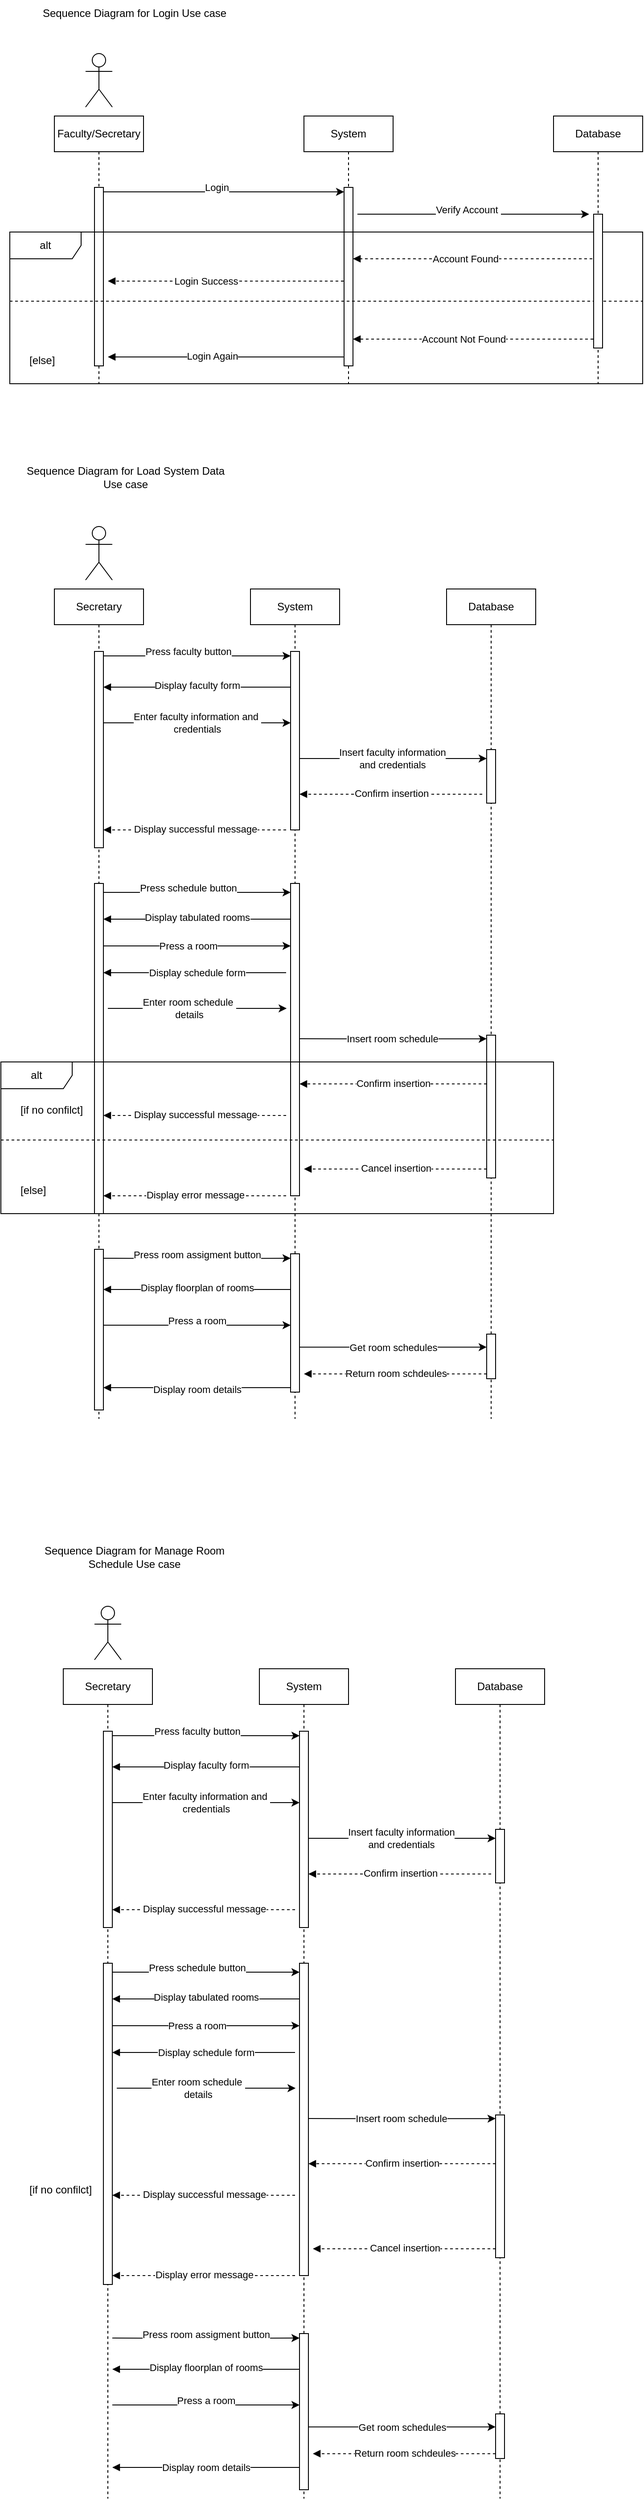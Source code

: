 <mxfile version="22.1.7" type="github">
  <diagram name="Page-1" id="13e1069c-82ec-6db2-03f1-153e76fe0fe0">
    <mxGraphModel dx="1222" dy="652" grid="1" gridSize="10" guides="1" tooltips="1" connect="1" arrows="1" fold="1" page="1" pageScale="1" pageWidth="1100" pageHeight="850" background="none" math="0" shadow="0">
      <root>
        <mxCell id="0" />
        <mxCell id="1" parent="0" />
        <mxCell id="5peGIHOA3GwTtaJnXcMC-197" value="" style="html=1;verticalAlign=bottom;labelBackgroundColor=none;endArrow=block;endFill=1;rounded=0;" edge="1" parent="1" target="5peGIHOA3GwTtaJnXcMC-196">
          <mxGeometry width="160" relative="1" as="geometry">
            <mxPoint x="325" y="1665" as="sourcePoint" />
            <mxPoint x="115" y="1665" as="targetPoint" />
          </mxGeometry>
        </mxCell>
        <mxCell id="ZOhaSuwWIl92PCHRy_8t-1" value="" style="shape=umlActor;verticalLabelPosition=bottom;verticalAlign=top;html=1;outlineConnect=0;" parent="1" vertex="1">
          <mxGeometry x="95" y="170" width="30" height="60" as="geometry" />
        </mxCell>
        <mxCell id="ZOhaSuwWIl92PCHRy_8t-4" value="Faculty/Secretary" style="shape=umlLifeline;perimeter=lifelinePerimeter;whiteSpace=wrap;html=1;container=1;dropTarget=0;collapsible=0;recursiveResize=0;outlineConnect=0;portConstraint=eastwest;newEdgeStyle={&quot;edgeStyle&quot;:&quot;elbowEdgeStyle&quot;,&quot;elbow&quot;:&quot;vertical&quot;,&quot;curved&quot;:0,&quot;rounded&quot;:0};" parent="1" vertex="1">
          <mxGeometry x="60" y="240" width="100" height="300" as="geometry" />
        </mxCell>
        <mxCell id="ZOhaSuwWIl92PCHRy_8t-5" value="" style="html=1;points=[[0,0,0,0,5],[0,1,0,0,-5],[1,0,0,0,5],[1,1,0,0,-5]];perimeter=orthogonalPerimeter;outlineConnect=0;targetShapes=umlLifeline;portConstraint=eastwest;newEdgeStyle={&quot;curved&quot;:0,&quot;rounded&quot;:0};" parent="ZOhaSuwWIl92PCHRy_8t-4" vertex="1">
          <mxGeometry x="45" y="80" width="10" height="200" as="geometry" />
        </mxCell>
        <mxCell id="ZOhaSuwWIl92PCHRy_8t-22" value="System" style="shape=umlLifeline;perimeter=lifelinePerimeter;whiteSpace=wrap;html=1;container=1;dropTarget=0;collapsible=0;recursiveResize=0;outlineConnect=0;portConstraint=eastwest;newEdgeStyle={&quot;edgeStyle&quot;:&quot;elbowEdgeStyle&quot;,&quot;elbow&quot;:&quot;vertical&quot;,&quot;curved&quot;:0,&quot;rounded&quot;:0};" parent="1" vertex="1">
          <mxGeometry x="340" y="240" width="100" height="300" as="geometry" />
        </mxCell>
        <mxCell id="ZOhaSuwWIl92PCHRy_8t-23" value="" style="html=1;points=[[0,0,0,0,5],[0,1,0,0,-5],[1,0,0,0,5],[1,1,0,0,-5]];perimeter=orthogonalPerimeter;outlineConnect=0;targetShapes=umlLifeline;portConstraint=eastwest;newEdgeStyle={&quot;curved&quot;:0,&quot;rounded&quot;:0};" parent="ZOhaSuwWIl92PCHRy_8t-22" vertex="1">
          <mxGeometry x="45" y="80" width="10" height="200" as="geometry" />
        </mxCell>
        <mxCell id="ZOhaSuwWIl92PCHRy_8t-27" style="edgeStyle=orthogonalEdgeStyle;rounded=0;orthogonalLoop=1;jettySize=auto;html=1;curved=0;exitX=1;exitY=0;exitDx=0;exitDy=5;exitPerimeter=0;entryX=0;entryY=0;entryDx=0;entryDy=5;entryPerimeter=0;" parent="1" source="ZOhaSuwWIl92PCHRy_8t-5" target="ZOhaSuwWIl92PCHRy_8t-23" edge="1">
          <mxGeometry relative="1" as="geometry" />
        </mxCell>
        <mxCell id="ZOhaSuwWIl92PCHRy_8t-28" value="Login" style="edgeLabel;html=1;align=center;verticalAlign=middle;resizable=0;points=[];" parent="ZOhaSuwWIl92PCHRy_8t-27" vertex="1" connectable="0">
          <mxGeometry x="-0.251" relative="1" as="geometry">
            <mxPoint x="26" y="-5" as="offset" />
          </mxGeometry>
        </mxCell>
        <mxCell id="ZOhaSuwWIl92PCHRy_8t-29" value="alt" style="shape=umlFrame;whiteSpace=wrap;html=1;pointerEvents=0;recursiveResize=0;container=1;collapsible=0;width=80;height=30;" parent="1" vertex="1">
          <mxGeometry x="10" y="370" width="710" height="170" as="geometry" />
        </mxCell>
        <mxCell id="ZOhaSuwWIl92PCHRy_8t-31" value="[else]" style="line;strokeWidth=1;dashed=1;labelPosition=center;verticalLabelPosition=bottom;align=left;verticalAlign=top;spacingLeft=20;spacingTop=15;html=1;whiteSpace=wrap;" parent="ZOhaSuwWIl92PCHRy_8t-29" vertex="1">
          <mxGeometry y="40" width="710" height="75" as="geometry" />
        </mxCell>
        <mxCell id="ZOhaSuwWIl92PCHRy_8t-39" value="" style="html=1;verticalAlign=bottom;labelBackgroundColor=none;endArrow=block;endFill=1;dashed=1;rounded=0;" parent="ZOhaSuwWIl92PCHRy_8t-29" edge="1">
          <mxGeometry width="160" relative="1" as="geometry">
            <mxPoint x="659.5" y="30" as="sourcePoint" />
            <mxPoint x="385" y="30" as="targetPoint" />
          </mxGeometry>
        </mxCell>
        <mxCell id="ZOhaSuwWIl92PCHRy_8t-40" value="Account Found" style="edgeLabel;html=1;align=center;verticalAlign=middle;resizable=0;points=[];" parent="ZOhaSuwWIl92PCHRy_8t-39" vertex="1" connectable="0">
          <mxGeometry x="0.172" relative="1" as="geometry">
            <mxPoint x="12" as="offset" />
          </mxGeometry>
        </mxCell>
        <mxCell id="ZOhaSuwWIl92PCHRy_8t-41" value="" style="html=1;verticalAlign=bottom;labelBackgroundColor=none;endArrow=block;endFill=1;dashed=1;rounded=0;" parent="ZOhaSuwWIl92PCHRy_8t-29" edge="1">
          <mxGeometry width="160" relative="1" as="geometry">
            <mxPoint x="374.5" y="55" as="sourcePoint" />
            <mxPoint x="110" y="55" as="targetPoint" />
          </mxGeometry>
        </mxCell>
        <mxCell id="ZOhaSuwWIl92PCHRy_8t-42" value="Login Success" style="edgeLabel;html=1;align=center;verticalAlign=middle;resizable=0;points=[];" parent="ZOhaSuwWIl92PCHRy_8t-41" vertex="1" connectable="0">
          <mxGeometry x="0.172" relative="1" as="geometry">
            <mxPoint as="offset" />
          </mxGeometry>
        </mxCell>
        <mxCell id="ZOhaSuwWIl92PCHRy_8t-43" value="" style="html=1;verticalAlign=bottom;labelBackgroundColor=none;endArrow=block;endFill=1;dashed=1;rounded=0;" parent="ZOhaSuwWIl92PCHRy_8t-29" target="ZOhaSuwWIl92PCHRy_8t-23" edge="1">
          <mxGeometry width="160" relative="1" as="geometry">
            <mxPoint x="654.5" y="120" as="sourcePoint" />
            <mxPoint x="390" y="120" as="targetPoint" />
          </mxGeometry>
        </mxCell>
        <mxCell id="ZOhaSuwWIl92PCHRy_8t-44" value="Account Not Found" style="edgeLabel;html=1;align=center;verticalAlign=middle;resizable=0;points=[];" parent="ZOhaSuwWIl92PCHRy_8t-43" vertex="1" connectable="0">
          <mxGeometry x="0.172" relative="1" as="geometry">
            <mxPoint x="12" as="offset" />
          </mxGeometry>
        </mxCell>
        <mxCell id="ZOhaSuwWIl92PCHRy_8t-51" value="" style="html=1;verticalAlign=bottom;labelBackgroundColor=none;endArrow=block;endFill=1;rounded=0;" parent="ZOhaSuwWIl92PCHRy_8t-29" edge="1">
          <mxGeometry width="160" relative="1" as="geometry">
            <mxPoint x="375" y="140" as="sourcePoint" />
            <mxPoint x="110" y="140" as="targetPoint" />
          </mxGeometry>
        </mxCell>
        <mxCell id="ZOhaSuwWIl92PCHRy_8t-52" value="Login Again" style="edgeLabel;html=1;align=center;verticalAlign=middle;resizable=0;points=[];" parent="ZOhaSuwWIl92PCHRy_8t-51" vertex="1" connectable="0">
          <mxGeometry x="0.277" y="-1" relative="1" as="geometry">
            <mxPoint x="21" as="offset" />
          </mxGeometry>
        </mxCell>
        <mxCell id="ZOhaSuwWIl92PCHRy_8t-33" value="Database" style="shape=umlLifeline;perimeter=lifelinePerimeter;whiteSpace=wrap;html=1;container=1;dropTarget=0;collapsible=0;recursiveResize=0;outlineConnect=0;portConstraint=eastwest;newEdgeStyle={&quot;edgeStyle&quot;:&quot;elbowEdgeStyle&quot;,&quot;elbow&quot;:&quot;vertical&quot;,&quot;curved&quot;:0,&quot;rounded&quot;:0};" parent="1" vertex="1">
          <mxGeometry x="620" y="240" width="100" height="300" as="geometry" />
        </mxCell>
        <mxCell id="ZOhaSuwWIl92PCHRy_8t-37" value="" style="html=1;points=[[0,0,0,0,5],[0,1,0,0,-5],[1,0,0,0,5],[1,1,0,0,-5]];perimeter=orthogonalPerimeter;outlineConnect=0;targetShapes=umlLifeline;portConstraint=eastwest;newEdgeStyle={&quot;curved&quot;:0,&quot;rounded&quot;:0};" parent="ZOhaSuwWIl92PCHRy_8t-33" vertex="1">
          <mxGeometry x="45" y="110" width="10" height="150" as="geometry" />
        </mxCell>
        <mxCell id="ZOhaSuwWIl92PCHRy_8t-35" style="edgeStyle=orthogonalEdgeStyle;rounded=0;orthogonalLoop=1;jettySize=auto;html=1;curved=0;" parent="1" edge="1">
          <mxGeometry relative="1" as="geometry">
            <mxPoint x="400" y="350" as="sourcePoint" />
            <mxPoint x="660" y="350" as="targetPoint" />
          </mxGeometry>
        </mxCell>
        <mxCell id="ZOhaSuwWIl92PCHRy_8t-36" value="Verify Account&amp;nbsp;" style="edgeLabel;html=1;align=center;verticalAlign=middle;resizable=0;points=[];" parent="ZOhaSuwWIl92PCHRy_8t-35" vertex="1" connectable="0">
          <mxGeometry x="-0.251" relative="1" as="geometry">
            <mxPoint x="26" y="-5" as="offset" />
          </mxGeometry>
        </mxCell>
        <mxCell id="5peGIHOA3GwTtaJnXcMC-1" value="Secretary" style="shape=umlLifeline;perimeter=lifelinePerimeter;whiteSpace=wrap;html=1;container=1;dropTarget=0;collapsible=0;recursiveResize=0;outlineConnect=0;portConstraint=eastwest;newEdgeStyle={&quot;edgeStyle&quot;:&quot;elbowEdgeStyle&quot;,&quot;elbow&quot;:&quot;vertical&quot;,&quot;curved&quot;:0,&quot;rounded&quot;:0};" vertex="1" parent="1">
          <mxGeometry x="60" y="770" width="100" height="930" as="geometry" />
        </mxCell>
        <mxCell id="5peGIHOA3GwTtaJnXcMC-11" value="" style="html=1;points=[[0,0,0,0,5],[0,1,0,0,-5],[1,0,0,0,5],[1,1,0,0,-5]];perimeter=orthogonalPerimeter;outlineConnect=0;targetShapes=umlLifeline;portConstraint=eastwest;newEdgeStyle={&quot;curved&quot;:0,&quot;rounded&quot;:0};" vertex="1" parent="5peGIHOA3GwTtaJnXcMC-1">
          <mxGeometry x="45" y="70" width="10" height="220" as="geometry" />
        </mxCell>
        <mxCell id="5peGIHOA3GwTtaJnXcMC-195" value="" style="html=1;points=[[0,0,0,0,5],[0,1,0,0,-5],[1,0,0,0,5],[1,1,0,0,-5]];perimeter=orthogonalPerimeter;outlineConnect=0;targetShapes=umlLifeline;portConstraint=eastwest;newEdgeStyle={&quot;curved&quot;:0,&quot;rounded&quot;:0};" vertex="1" parent="5peGIHOA3GwTtaJnXcMC-1">
          <mxGeometry x="45" y="330" width="10" height="370" as="geometry" />
        </mxCell>
        <mxCell id="5peGIHOA3GwTtaJnXcMC-2" value="System" style="shape=umlLifeline;perimeter=lifelinePerimeter;whiteSpace=wrap;html=1;container=1;dropTarget=0;collapsible=0;recursiveResize=0;outlineConnect=0;portConstraint=eastwest;newEdgeStyle={&quot;edgeStyle&quot;:&quot;elbowEdgeStyle&quot;,&quot;elbow&quot;:&quot;vertical&quot;,&quot;curved&quot;:0,&quot;rounded&quot;:0};" vertex="1" parent="1">
          <mxGeometry x="280" y="770" width="100" height="930" as="geometry" />
        </mxCell>
        <mxCell id="5peGIHOA3GwTtaJnXcMC-12" value="" style="html=1;points=[[0,0,0,0,5],[0,1,0,0,-5],[1,0,0,0,5],[1,1,0,0,-5]];perimeter=orthogonalPerimeter;outlineConnect=0;targetShapes=umlLifeline;portConstraint=eastwest;newEdgeStyle={&quot;curved&quot;:0,&quot;rounded&quot;:0};" vertex="1" parent="5peGIHOA3GwTtaJnXcMC-2">
          <mxGeometry x="45" y="70" width="10" height="200" as="geometry" />
        </mxCell>
        <mxCell id="5peGIHOA3GwTtaJnXcMC-62" value="" style="html=1;points=[[0,0,0,0,5],[0,1,0,0,-5],[1,0,0,0,5],[1,1,0,0,-5]];perimeter=orthogonalPerimeter;outlineConnect=0;targetShapes=umlLifeline;portConstraint=eastwest;newEdgeStyle={&quot;curved&quot;:0,&quot;rounded&quot;:0};" vertex="1" parent="5peGIHOA3GwTtaJnXcMC-2">
          <mxGeometry x="45" y="330" width="10" height="350" as="geometry" />
        </mxCell>
        <mxCell id="5peGIHOA3GwTtaJnXcMC-95" value="" style="html=1;points=[[0,0,0,0,5],[0,1,0,0,-5],[1,0,0,0,5],[1,1,0,0,-5]];perimeter=orthogonalPerimeter;outlineConnect=0;targetShapes=umlLifeline;portConstraint=eastwest;newEdgeStyle={&quot;curved&quot;:0,&quot;rounded&quot;:0};" vertex="1" parent="5peGIHOA3GwTtaJnXcMC-2">
          <mxGeometry x="45" y="745" width="10" height="155" as="geometry" />
        </mxCell>
        <mxCell id="5peGIHOA3GwTtaJnXcMC-9" value="" style="shape=umlActor;verticalLabelPosition=bottom;verticalAlign=top;html=1;outlineConnect=0;" vertex="1" parent="1">
          <mxGeometry x="95" y="700" width="30" height="60" as="geometry" />
        </mxCell>
        <mxCell id="5peGIHOA3GwTtaJnXcMC-13" style="edgeStyle=orthogonalEdgeStyle;rounded=0;orthogonalLoop=1;jettySize=auto;html=1;curved=0;exitX=1;exitY=0;exitDx=0;exitDy=5;exitPerimeter=0;entryX=0;entryY=0;entryDx=0;entryDy=5;entryPerimeter=0;" edge="1" parent="1" source="5peGIHOA3GwTtaJnXcMC-11" target="5peGIHOA3GwTtaJnXcMC-12">
          <mxGeometry relative="1" as="geometry" />
        </mxCell>
        <mxCell id="5peGIHOA3GwTtaJnXcMC-14" value="Press faculty button" style="edgeLabel;html=1;align=center;verticalAlign=middle;resizable=0;points=[];" vertex="1" connectable="0" parent="5peGIHOA3GwTtaJnXcMC-13">
          <mxGeometry x="-0.191" relative="1" as="geometry">
            <mxPoint x="10" y="-5" as="offset" />
          </mxGeometry>
        </mxCell>
        <mxCell id="5peGIHOA3GwTtaJnXcMC-15" value="Database" style="shape=umlLifeline;perimeter=lifelinePerimeter;whiteSpace=wrap;html=1;container=1;dropTarget=0;collapsible=0;recursiveResize=0;outlineConnect=0;portConstraint=eastwest;newEdgeStyle={&quot;edgeStyle&quot;:&quot;elbowEdgeStyle&quot;,&quot;elbow&quot;:&quot;vertical&quot;,&quot;curved&quot;:0,&quot;rounded&quot;:0};" vertex="1" parent="1">
          <mxGeometry x="500" y="770" width="100" height="930" as="geometry" />
        </mxCell>
        <mxCell id="5peGIHOA3GwTtaJnXcMC-16" value="" style="html=1;points=[[0,0,0,0,5],[0,1,0,0,-5],[1,0,0,0,5],[1,1,0,0,-5]];perimeter=orthogonalPerimeter;outlineConnect=0;targetShapes=umlLifeline;portConstraint=eastwest;newEdgeStyle={&quot;curved&quot;:0,&quot;rounded&quot;:0};" vertex="1" parent="5peGIHOA3GwTtaJnXcMC-15">
          <mxGeometry x="45" y="180" width="10" height="60" as="geometry" />
        </mxCell>
        <mxCell id="5peGIHOA3GwTtaJnXcMC-65" value="" style="html=1;points=[[0,0,0,0,5],[0,1,0,0,-5],[1,0,0,0,5],[1,1,0,0,-5]];perimeter=orthogonalPerimeter;outlineConnect=0;targetShapes=umlLifeline;portConstraint=eastwest;newEdgeStyle={&quot;curved&quot;:0,&quot;rounded&quot;:0};" vertex="1" parent="5peGIHOA3GwTtaJnXcMC-15">
          <mxGeometry x="45" y="500" width="10" height="160" as="geometry" />
        </mxCell>
        <mxCell id="5peGIHOA3GwTtaJnXcMC-98" value="" style="html=1;points=[[0,0,0,0,5],[0,1,0,0,-5],[1,0,0,0,5],[1,1,0,0,-5]];perimeter=orthogonalPerimeter;outlineConnect=0;targetShapes=umlLifeline;portConstraint=eastwest;newEdgeStyle={&quot;curved&quot;:0,&quot;rounded&quot;:0};" vertex="1" parent="5peGIHOA3GwTtaJnXcMC-15">
          <mxGeometry x="45" y="835" width="10" height="50" as="geometry" />
        </mxCell>
        <mxCell id="5peGIHOA3GwTtaJnXcMC-17" value="" style="html=1;verticalAlign=bottom;labelBackgroundColor=none;endArrow=block;endFill=1;rounded=0;" edge="1" parent="1">
          <mxGeometry width="160" relative="1" as="geometry">
            <mxPoint x="325" y="880" as="sourcePoint" />
            <mxPoint x="115" y="880" as="targetPoint" />
          </mxGeometry>
        </mxCell>
        <mxCell id="5peGIHOA3GwTtaJnXcMC-18" value="Display faculty form" style="edgeLabel;html=1;align=center;verticalAlign=middle;resizable=0;points=[];" vertex="1" connectable="0" parent="5peGIHOA3GwTtaJnXcMC-17">
          <mxGeometry x="0.208" y="-2" relative="1" as="geometry">
            <mxPoint x="22" as="offset" />
          </mxGeometry>
        </mxCell>
        <mxCell id="5peGIHOA3GwTtaJnXcMC-19" style="edgeStyle=orthogonalEdgeStyle;rounded=0;orthogonalLoop=1;jettySize=auto;html=1;curved=0;exitX=1;exitY=0;exitDx=0;exitDy=5;exitPerimeter=0;entryX=0;entryY=0;entryDx=0;entryDy=5;entryPerimeter=0;" edge="1" parent="1">
          <mxGeometry relative="1" as="geometry">
            <mxPoint x="115" y="920" as="sourcePoint" />
            <mxPoint x="325" y="920" as="targetPoint" />
          </mxGeometry>
        </mxCell>
        <mxCell id="5peGIHOA3GwTtaJnXcMC-20" value="Enter faculty information and&amp;nbsp;&lt;br&gt;credentials" style="edgeLabel;html=1;align=center;verticalAlign=middle;resizable=0;points=[];" vertex="1" connectable="0" parent="5peGIHOA3GwTtaJnXcMC-19">
          <mxGeometry x="-0.191" relative="1" as="geometry">
            <mxPoint x="20" as="offset" />
          </mxGeometry>
        </mxCell>
        <mxCell id="5peGIHOA3GwTtaJnXcMC-21" style="edgeStyle=orthogonalEdgeStyle;rounded=0;orthogonalLoop=1;jettySize=auto;html=1;curved=0;" edge="1" parent="1">
          <mxGeometry relative="1" as="geometry">
            <mxPoint x="335" y="960" as="sourcePoint" />
            <mxPoint x="545" y="960" as="targetPoint" />
            <Array as="points">
              <mxPoint x="540" y="960" />
              <mxPoint x="540" y="960" />
            </Array>
          </mxGeometry>
        </mxCell>
        <mxCell id="5peGIHOA3GwTtaJnXcMC-22" value="Insert faculty information&lt;br&gt;and credentials" style="edgeLabel;html=1;align=center;verticalAlign=middle;resizable=0;points=[];" vertex="1" connectable="0" parent="5peGIHOA3GwTtaJnXcMC-21">
          <mxGeometry x="-0.191" relative="1" as="geometry">
            <mxPoint x="19" as="offset" />
          </mxGeometry>
        </mxCell>
        <mxCell id="5peGIHOA3GwTtaJnXcMC-24" value="" style="html=1;verticalAlign=bottom;labelBackgroundColor=none;endArrow=block;endFill=1;dashed=1;rounded=0;" edge="1" parent="1" target="5peGIHOA3GwTtaJnXcMC-12">
          <mxGeometry width="160" relative="1" as="geometry">
            <mxPoint x="540" y="1000" as="sourcePoint" />
            <mxPoint x="340" y="1000" as="targetPoint" />
            <Array as="points">
              <mxPoint x="435" y="1000" />
            </Array>
          </mxGeometry>
        </mxCell>
        <mxCell id="5peGIHOA3GwTtaJnXcMC-25" value="Confirm insertion" style="edgeLabel;html=1;align=center;verticalAlign=middle;resizable=0;points=[];" vertex="1" connectable="0" parent="5peGIHOA3GwTtaJnXcMC-24">
          <mxGeometry x="0.397" y="-1" relative="1" as="geometry">
            <mxPoint x="41" as="offset" />
          </mxGeometry>
        </mxCell>
        <mxCell id="5peGIHOA3GwTtaJnXcMC-26" value="" style="html=1;verticalAlign=bottom;labelBackgroundColor=none;endArrow=block;endFill=1;dashed=1;rounded=0;" edge="1" parent="1">
          <mxGeometry width="160" relative="1" as="geometry">
            <mxPoint x="320" y="1040" as="sourcePoint" />
            <mxPoint x="115" y="1040" as="targetPoint" />
            <Array as="points">
              <mxPoint x="220" y="1040" />
            </Array>
          </mxGeometry>
        </mxCell>
        <mxCell id="5peGIHOA3GwTtaJnXcMC-27" value="Display successful message" style="edgeLabel;html=1;align=center;verticalAlign=middle;resizable=0;points=[];" vertex="1" connectable="0" parent="5peGIHOA3GwTtaJnXcMC-26">
          <mxGeometry x="0.397" y="-1" relative="1" as="geometry">
            <mxPoint x="41" as="offset" />
          </mxGeometry>
        </mxCell>
        <mxCell id="5peGIHOA3GwTtaJnXcMC-63" style="edgeStyle=orthogonalEdgeStyle;rounded=0;orthogonalLoop=1;jettySize=auto;html=1;curved=0;exitX=1;exitY=0;exitDx=0;exitDy=5;exitPerimeter=0;entryX=0;entryY=0;entryDx=0;entryDy=5;entryPerimeter=0;" edge="1" parent="1">
          <mxGeometry relative="1" as="geometry">
            <mxPoint x="115" y="1110" as="sourcePoint" />
            <mxPoint x="325.0" y="1110.0" as="targetPoint" />
          </mxGeometry>
        </mxCell>
        <mxCell id="5peGIHOA3GwTtaJnXcMC-64" value="Press schedule button" style="edgeLabel;html=1;align=center;verticalAlign=middle;resizable=0;points=[];" vertex="1" connectable="0" parent="5peGIHOA3GwTtaJnXcMC-63">
          <mxGeometry x="-0.191" relative="1" as="geometry">
            <mxPoint x="10" y="-5" as="offset" />
          </mxGeometry>
        </mxCell>
        <mxCell id="5peGIHOA3GwTtaJnXcMC-66" value="" style="html=1;verticalAlign=bottom;labelBackgroundColor=none;endArrow=block;endFill=1;rounded=0;" edge="1" parent="1">
          <mxGeometry width="160" relative="1" as="geometry">
            <mxPoint x="325" y="1140" as="sourcePoint" />
            <mxPoint x="115" y="1140" as="targetPoint" />
          </mxGeometry>
        </mxCell>
        <mxCell id="5peGIHOA3GwTtaJnXcMC-67" value="Display tabulated rooms" style="edgeLabel;html=1;align=center;verticalAlign=middle;resizable=0;points=[];" vertex="1" connectable="0" parent="5peGIHOA3GwTtaJnXcMC-66">
          <mxGeometry x="0.208" y="-2" relative="1" as="geometry">
            <mxPoint x="22" as="offset" />
          </mxGeometry>
        </mxCell>
        <mxCell id="5peGIHOA3GwTtaJnXcMC-68" style="edgeStyle=orthogonalEdgeStyle;rounded=0;orthogonalLoop=1;jettySize=auto;html=1;curved=0;exitX=1;exitY=0;exitDx=0;exitDy=5;exitPerimeter=0;entryX=0;entryY=0;entryDx=0;entryDy=5;entryPerimeter=0;" edge="1" parent="1">
          <mxGeometry relative="1" as="geometry">
            <mxPoint x="115" y="1170" as="sourcePoint" />
            <mxPoint x="325" y="1170" as="targetPoint" />
          </mxGeometry>
        </mxCell>
        <mxCell id="5peGIHOA3GwTtaJnXcMC-69" value="Press a room" style="edgeLabel;html=1;align=center;verticalAlign=middle;resizable=0;points=[];" vertex="1" connectable="0" parent="5peGIHOA3GwTtaJnXcMC-68">
          <mxGeometry x="-0.191" relative="1" as="geometry">
            <mxPoint x="10" as="offset" />
          </mxGeometry>
        </mxCell>
        <mxCell id="5peGIHOA3GwTtaJnXcMC-70" style="edgeStyle=orthogonalEdgeStyle;rounded=0;orthogonalLoop=1;jettySize=auto;html=1;curved=0;" edge="1" parent="1">
          <mxGeometry relative="1" as="geometry">
            <mxPoint x="335" y="1274.06" as="sourcePoint" />
            <mxPoint x="545.0" y="1274.001" as="targetPoint" />
            <Array as="points">
              <mxPoint x="540" y="1274.06" />
              <mxPoint x="540" y="1274.06" />
            </Array>
          </mxGeometry>
        </mxCell>
        <mxCell id="5peGIHOA3GwTtaJnXcMC-71" value="Insert room schedule" style="edgeLabel;html=1;align=center;verticalAlign=middle;resizable=0;points=[];" vertex="1" connectable="0" parent="5peGIHOA3GwTtaJnXcMC-70">
          <mxGeometry x="-0.191" relative="1" as="geometry">
            <mxPoint x="19" as="offset" />
          </mxGeometry>
        </mxCell>
        <mxCell id="5peGIHOA3GwTtaJnXcMC-77" value="" style="html=1;verticalAlign=bottom;labelBackgroundColor=none;endArrow=block;endFill=1;rounded=0;" edge="1" parent="1">
          <mxGeometry width="160" relative="1" as="geometry">
            <mxPoint x="320" y="1200" as="sourcePoint" />
            <mxPoint x="115" y="1200" as="targetPoint" />
          </mxGeometry>
        </mxCell>
        <mxCell id="5peGIHOA3GwTtaJnXcMC-78" value="Display schedule form" style="edgeLabel;html=1;align=center;verticalAlign=middle;resizable=0;points=[];" vertex="1" connectable="0" parent="5peGIHOA3GwTtaJnXcMC-77">
          <mxGeometry x="0.208" y="-2" relative="1" as="geometry">
            <mxPoint x="24" y="2" as="offset" />
          </mxGeometry>
        </mxCell>
        <mxCell id="5peGIHOA3GwTtaJnXcMC-79" style="edgeStyle=orthogonalEdgeStyle;rounded=0;orthogonalLoop=1;jettySize=auto;html=1;curved=0;exitX=1;exitY=0;exitDx=0;exitDy=5;exitPerimeter=0;" edge="1" parent="1">
          <mxGeometry relative="1" as="geometry">
            <mxPoint x="120" y="1240" as="sourcePoint" />
            <mxPoint x="320.58" y="1240" as="targetPoint" />
          </mxGeometry>
        </mxCell>
        <mxCell id="5peGIHOA3GwTtaJnXcMC-80" value="Enter room schedule&amp;nbsp;&lt;br&gt;details" style="edgeLabel;html=1;align=center;verticalAlign=middle;resizable=0;points=[];" vertex="1" connectable="0" parent="5peGIHOA3GwTtaJnXcMC-79">
          <mxGeometry x="-0.191" relative="1" as="geometry">
            <mxPoint x="10" as="offset" />
          </mxGeometry>
        </mxCell>
        <mxCell id="5peGIHOA3GwTtaJnXcMC-81" value="alt" style="shape=umlFrame;whiteSpace=wrap;html=1;pointerEvents=0;recursiveResize=0;container=1;collapsible=0;width=80;height=30;" vertex="1" parent="1">
          <mxGeometry y="1300" width="620" height="170" as="geometry" />
        </mxCell>
        <mxCell id="5peGIHOA3GwTtaJnXcMC-82" value="[if no confilct]" style="text;html=1;" vertex="1" parent="5peGIHOA3GwTtaJnXcMC-81">
          <mxGeometry width="100" height="20" relative="1" as="geometry">
            <mxPoint x="20" y="40" as="offset" />
          </mxGeometry>
        </mxCell>
        <mxCell id="5peGIHOA3GwTtaJnXcMC-83" value="[else]" style="line;strokeWidth=1;dashed=1;labelPosition=center;verticalLabelPosition=bottom;align=left;verticalAlign=top;spacingLeft=20;spacingTop=15;html=1;whiteSpace=wrap;" vertex="1" parent="5peGIHOA3GwTtaJnXcMC-81">
          <mxGeometry y="60" width="620" height="55" as="geometry" />
        </mxCell>
        <mxCell id="5peGIHOA3GwTtaJnXcMC-72" value="" style="html=1;verticalAlign=bottom;labelBackgroundColor=none;endArrow=block;endFill=1;dashed=1;rounded=0;" edge="1" parent="5peGIHOA3GwTtaJnXcMC-81">
          <mxGeometry width="160" relative="1" as="geometry">
            <mxPoint x="545" y="24.66" as="sourcePoint" />
            <mxPoint x="335" y="24.66" as="targetPoint" />
            <Array as="points">
              <mxPoint x="440" y="24.66" />
            </Array>
          </mxGeometry>
        </mxCell>
        <mxCell id="5peGIHOA3GwTtaJnXcMC-73" value="Confirm insertion" style="edgeLabel;html=1;align=center;verticalAlign=middle;resizable=0;points=[];" vertex="1" connectable="0" parent="5peGIHOA3GwTtaJnXcMC-72">
          <mxGeometry x="0.397" y="-1" relative="1" as="geometry">
            <mxPoint x="41" as="offset" />
          </mxGeometry>
        </mxCell>
        <mxCell id="5peGIHOA3GwTtaJnXcMC-86" value="" style="html=1;verticalAlign=bottom;labelBackgroundColor=none;endArrow=block;endFill=1;dashed=1;rounded=0;" edge="1" parent="5peGIHOA3GwTtaJnXcMC-81">
          <mxGeometry width="160" relative="1" as="geometry">
            <mxPoint x="545" y="120" as="sourcePoint" />
            <mxPoint x="340" y="120" as="targetPoint" />
            <Array as="points">
              <mxPoint x="440" y="120" />
            </Array>
          </mxGeometry>
        </mxCell>
        <mxCell id="5peGIHOA3GwTtaJnXcMC-87" value="Cancel insertion" style="edgeLabel;html=1;align=center;verticalAlign=middle;resizable=0;points=[];" vertex="1" connectable="0" parent="5peGIHOA3GwTtaJnXcMC-86">
          <mxGeometry x="0.397" y="-1" relative="1" as="geometry">
            <mxPoint x="41" as="offset" />
          </mxGeometry>
        </mxCell>
        <mxCell id="5peGIHOA3GwTtaJnXcMC-74" value="" style="html=1;verticalAlign=bottom;labelBackgroundColor=none;endArrow=block;endFill=1;dashed=1;rounded=0;" edge="1" parent="5peGIHOA3GwTtaJnXcMC-81">
          <mxGeometry width="160" relative="1" as="geometry">
            <mxPoint x="320" y="60" as="sourcePoint" />
            <mxPoint x="115" y="60" as="targetPoint" />
            <Array as="points">
              <mxPoint x="220" y="60" />
            </Array>
          </mxGeometry>
        </mxCell>
        <mxCell id="5peGIHOA3GwTtaJnXcMC-75" value="Display successful message" style="edgeLabel;html=1;align=center;verticalAlign=middle;resizable=0;points=[];" vertex="1" connectable="0" parent="5peGIHOA3GwTtaJnXcMC-74">
          <mxGeometry x="0.397" y="-1" relative="1" as="geometry">
            <mxPoint x="41" as="offset" />
          </mxGeometry>
        </mxCell>
        <mxCell id="5peGIHOA3GwTtaJnXcMC-90" value="" style="html=1;verticalAlign=bottom;labelBackgroundColor=none;endArrow=block;endFill=1;dashed=1;rounded=0;" edge="1" parent="5peGIHOA3GwTtaJnXcMC-81">
          <mxGeometry width="160" relative="1" as="geometry">
            <mxPoint x="320" y="150" as="sourcePoint" />
            <mxPoint x="115" y="150" as="targetPoint" />
            <Array as="points">
              <mxPoint x="220" y="150" />
            </Array>
          </mxGeometry>
        </mxCell>
        <mxCell id="5peGIHOA3GwTtaJnXcMC-91" value="Display error message" style="edgeLabel;html=1;align=center;verticalAlign=middle;resizable=0;points=[];" vertex="1" connectable="0" parent="5peGIHOA3GwTtaJnXcMC-90">
          <mxGeometry x="0.397" y="-1" relative="1" as="geometry">
            <mxPoint x="41" as="offset" />
          </mxGeometry>
        </mxCell>
        <mxCell id="5peGIHOA3GwTtaJnXcMC-172" value="[if no confilct]" style="text;html=1;" vertex="1" parent="5peGIHOA3GwTtaJnXcMC-81">
          <mxGeometry width="100" height="20" relative="1" as="geometry">
            <mxPoint x="30" y="1250" as="offset" />
          </mxGeometry>
        </mxCell>
        <mxCell id="5peGIHOA3GwTtaJnXcMC-173" value="" style="html=1;verticalAlign=bottom;labelBackgroundColor=none;endArrow=block;endFill=1;dashed=1;rounded=0;" edge="1" parent="5peGIHOA3GwTtaJnXcMC-81">
          <mxGeometry width="160" relative="1" as="geometry">
            <mxPoint x="555" y="1234.66" as="sourcePoint" />
            <mxPoint x="345" y="1234.66" as="targetPoint" />
            <Array as="points">
              <mxPoint x="450" y="1234.66" />
            </Array>
          </mxGeometry>
        </mxCell>
        <mxCell id="5peGIHOA3GwTtaJnXcMC-174" value="Confirm insertion" style="edgeLabel;html=1;align=center;verticalAlign=middle;resizable=0;points=[];" vertex="1" connectable="0" parent="5peGIHOA3GwTtaJnXcMC-173">
          <mxGeometry x="0.397" y="-1" relative="1" as="geometry">
            <mxPoint x="41" as="offset" />
          </mxGeometry>
        </mxCell>
        <mxCell id="5peGIHOA3GwTtaJnXcMC-175" value="" style="html=1;verticalAlign=bottom;labelBackgroundColor=none;endArrow=block;endFill=1;dashed=1;rounded=0;" edge="1" parent="5peGIHOA3GwTtaJnXcMC-81">
          <mxGeometry width="160" relative="1" as="geometry">
            <mxPoint x="555" y="1330" as="sourcePoint" />
            <mxPoint x="350" y="1330" as="targetPoint" />
            <Array as="points">
              <mxPoint x="450" y="1330" />
            </Array>
          </mxGeometry>
        </mxCell>
        <mxCell id="5peGIHOA3GwTtaJnXcMC-176" value="Cancel insertion" style="edgeLabel;html=1;align=center;verticalAlign=middle;resizable=0;points=[];" vertex="1" connectable="0" parent="5peGIHOA3GwTtaJnXcMC-175">
          <mxGeometry x="0.397" y="-1" relative="1" as="geometry">
            <mxPoint x="41" as="offset" />
          </mxGeometry>
        </mxCell>
        <mxCell id="5peGIHOA3GwTtaJnXcMC-177" value="" style="html=1;verticalAlign=bottom;labelBackgroundColor=none;endArrow=block;endFill=1;dashed=1;rounded=0;" edge="1" parent="5peGIHOA3GwTtaJnXcMC-81">
          <mxGeometry width="160" relative="1" as="geometry">
            <mxPoint x="330" y="1270" as="sourcePoint" />
            <mxPoint x="125" y="1270" as="targetPoint" />
            <Array as="points">
              <mxPoint x="230" y="1270" />
            </Array>
          </mxGeometry>
        </mxCell>
        <mxCell id="5peGIHOA3GwTtaJnXcMC-178" value="Display successful message" style="edgeLabel;html=1;align=center;verticalAlign=middle;resizable=0;points=[];" vertex="1" connectable="0" parent="5peGIHOA3GwTtaJnXcMC-177">
          <mxGeometry x="0.397" y="-1" relative="1" as="geometry">
            <mxPoint x="41" as="offset" />
          </mxGeometry>
        </mxCell>
        <mxCell id="5peGIHOA3GwTtaJnXcMC-179" value="" style="html=1;verticalAlign=bottom;labelBackgroundColor=none;endArrow=block;endFill=1;dashed=1;rounded=0;" edge="1" parent="5peGIHOA3GwTtaJnXcMC-81">
          <mxGeometry width="160" relative="1" as="geometry">
            <mxPoint x="330" y="1360" as="sourcePoint" />
            <mxPoint x="125" y="1360" as="targetPoint" />
            <Array as="points">
              <mxPoint x="230" y="1360" />
            </Array>
          </mxGeometry>
        </mxCell>
        <mxCell id="5peGIHOA3GwTtaJnXcMC-180" value="Display error message" style="edgeLabel;html=1;align=center;verticalAlign=middle;resizable=0;points=[];" vertex="1" connectable="0" parent="5peGIHOA3GwTtaJnXcMC-179">
          <mxGeometry x="0.397" y="-1" relative="1" as="geometry">
            <mxPoint x="41" as="offset" />
          </mxGeometry>
        </mxCell>
        <mxCell id="5peGIHOA3GwTtaJnXcMC-96" style="edgeStyle=orthogonalEdgeStyle;rounded=0;orthogonalLoop=1;jettySize=auto;html=1;curved=0;exitX=1;exitY=0;exitDx=0;exitDy=5;exitPerimeter=0;entryX=0;entryY=0;entryDx=0;entryDy=5;entryPerimeter=0;" edge="1" target="5peGIHOA3GwTtaJnXcMC-95" parent="1">
          <mxGeometry relative="1" as="geometry">
            <mxPoint x="115" y="1520" as="sourcePoint" />
          </mxGeometry>
        </mxCell>
        <mxCell id="5peGIHOA3GwTtaJnXcMC-97" value="Press room assigment button" style="edgeLabel;html=1;align=center;verticalAlign=middle;resizable=0;points=[];" vertex="1" connectable="0" parent="5peGIHOA3GwTtaJnXcMC-96">
          <mxGeometry x="-0.191" relative="1" as="geometry">
            <mxPoint x="20" y="-5" as="offset" />
          </mxGeometry>
        </mxCell>
        <mxCell id="5peGIHOA3GwTtaJnXcMC-99" value="" style="html=1;verticalAlign=bottom;labelBackgroundColor=none;endArrow=block;endFill=1;rounded=0;" edge="1" parent="1" source="5peGIHOA3GwTtaJnXcMC-196">
          <mxGeometry width="160" relative="1" as="geometry">
            <mxPoint x="325" y="1665" as="sourcePoint" />
            <mxPoint x="115" y="1665" as="targetPoint" />
          </mxGeometry>
        </mxCell>
        <mxCell id="5peGIHOA3GwTtaJnXcMC-100" value="Display room details" style="edgeLabel;html=1;align=center;verticalAlign=middle;resizable=0;points=[];" vertex="1" connectable="0" parent="5peGIHOA3GwTtaJnXcMC-99">
          <mxGeometry x="0.208" y="-2" relative="1" as="geometry">
            <mxPoint x="105" y="2" as="offset" />
          </mxGeometry>
        </mxCell>
        <mxCell id="5peGIHOA3GwTtaJnXcMC-103" style="edgeStyle=orthogonalEdgeStyle;rounded=0;orthogonalLoop=1;jettySize=auto;html=1;curved=0;" edge="1" parent="1">
          <mxGeometry relative="1" as="geometry">
            <mxPoint x="335" y="1619.57" as="sourcePoint" />
            <mxPoint x="545" y="1619.57" as="targetPoint" />
            <Array as="points">
              <mxPoint x="540" y="1619.57" />
              <mxPoint x="540" y="1619.57" />
            </Array>
          </mxGeometry>
        </mxCell>
        <mxCell id="5peGIHOA3GwTtaJnXcMC-104" value="Get room schedules" style="edgeLabel;html=1;align=center;verticalAlign=middle;resizable=0;points=[];" vertex="1" connectable="0" parent="5peGIHOA3GwTtaJnXcMC-103">
          <mxGeometry x="-0.191" relative="1" as="geometry">
            <mxPoint x="20" as="offset" />
          </mxGeometry>
        </mxCell>
        <mxCell id="5peGIHOA3GwTtaJnXcMC-111" value="" style="html=1;verticalAlign=bottom;labelBackgroundColor=none;endArrow=block;endFill=1;dashed=1;rounded=0;" edge="1" parent="1">
          <mxGeometry width="160" relative="1" as="geometry">
            <mxPoint x="545" y="1649.57" as="sourcePoint" />
            <mxPoint x="340" y="1649.57" as="targetPoint" />
            <Array as="points">
              <mxPoint x="440" y="1649.57" />
            </Array>
          </mxGeometry>
        </mxCell>
        <mxCell id="5peGIHOA3GwTtaJnXcMC-112" value="Return room schdeules" style="edgeLabel;html=1;align=center;verticalAlign=middle;resizable=0;points=[];" vertex="1" connectable="0" parent="5peGIHOA3GwTtaJnXcMC-111">
          <mxGeometry x="0.397" y="-1" relative="1" as="geometry">
            <mxPoint x="41" as="offset" />
          </mxGeometry>
        </mxCell>
        <mxCell id="5peGIHOA3GwTtaJnXcMC-113" value="" style="html=1;verticalAlign=bottom;labelBackgroundColor=none;endArrow=block;endFill=1;rounded=0;" edge="1" parent="1">
          <mxGeometry width="160" relative="1" as="geometry">
            <mxPoint x="325" y="1555" as="sourcePoint" />
            <mxPoint x="115" y="1555" as="targetPoint" />
          </mxGeometry>
        </mxCell>
        <mxCell id="5peGIHOA3GwTtaJnXcMC-114" value="Display floorplan of rooms" style="edgeLabel;html=1;align=center;verticalAlign=middle;resizable=0;points=[];" vertex="1" connectable="0" parent="5peGIHOA3GwTtaJnXcMC-113">
          <mxGeometry x="0.208" y="-2" relative="1" as="geometry">
            <mxPoint x="22" as="offset" />
          </mxGeometry>
        </mxCell>
        <mxCell id="5peGIHOA3GwTtaJnXcMC-116" style="edgeStyle=orthogonalEdgeStyle;rounded=0;orthogonalLoop=1;jettySize=auto;html=1;curved=0;exitX=1;exitY=0;exitDx=0;exitDy=5;exitPerimeter=0;entryX=0;entryY=0;entryDx=0;entryDy=5;entryPerimeter=0;" edge="1" parent="1">
          <mxGeometry relative="1" as="geometry">
            <mxPoint x="115" y="1595" as="sourcePoint" />
            <mxPoint x="325" y="1595" as="targetPoint" />
          </mxGeometry>
        </mxCell>
        <mxCell id="5peGIHOA3GwTtaJnXcMC-117" value="Press a room" style="edgeLabel;html=1;align=center;verticalAlign=middle;resizable=0;points=[];" vertex="1" connectable="0" parent="5peGIHOA3GwTtaJnXcMC-116">
          <mxGeometry x="-0.191" relative="1" as="geometry">
            <mxPoint x="20" y="-5" as="offset" />
          </mxGeometry>
        </mxCell>
        <mxCell id="5peGIHOA3GwTtaJnXcMC-118" value="Sequence Diagram for Login Use case" style="text;strokeColor=none;align=center;fillColor=none;html=1;verticalAlign=middle;whiteSpace=wrap;rounded=0;" vertex="1" parent="1">
          <mxGeometry x="30" y="110" width="240" height="30" as="geometry" />
        </mxCell>
        <mxCell id="5peGIHOA3GwTtaJnXcMC-119" value="Sequence Diagram for Load System Data Use case" style="text;strokeColor=none;align=center;fillColor=none;html=1;verticalAlign=middle;whiteSpace=wrap;rounded=0;" vertex="1" parent="1">
          <mxGeometry x="20" y="630" width="240" height="30" as="geometry" />
        </mxCell>
        <mxCell id="5peGIHOA3GwTtaJnXcMC-137" value="Secretary" style="shape=umlLifeline;perimeter=lifelinePerimeter;whiteSpace=wrap;html=1;container=1;dropTarget=0;collapsible=0;recursiveResize=0;outlineConnect=0;portConstraint=eastwest;newEdgeStyle={&quot;edgeStyle&quot;:&quot;elbowEdgeStyle&quot;,&quot;elbow&quot;:&quot;vertical&quot;,&quot;curved&quot;:0,&quot;rounded&quot;:0};" vertex="1" parent="1">
          <mxGeometry x="70" y="1980" width="100" height="930" as="geometry" />
        </mxCell>
        <mxCell id="5peGIHOA3GwTtaJnXcMC-138" value="" style="html=1;points=[[0,0,0,0,5],[0,1,0,0,-5],[1,0,0,0,5],[1,1,0,0,-5]];perimeter=orthogonalPerimeter;outlineConnect=0;targetShapes=umlLifeline;portConstraint=eastwest;newEdgeStyle={&quot;curved&quot;:0,&quot;rounded&quot;:0};" vertex="1" parent="5peGIHOA3GwTtaJnXcMC-137">
          <mxGeometry x="45" y="70" width="10" height="220" as="geometry" />
        </mxCell>
        <mxCell id="5peGIHOA3GwTtaJnXcMC-194" value="" style="html=1;points=[[0,0,0,0,5],[0,1,0,0,-5],[1,0,0,0,5],[1,1,0,0,-5]];perimeter=orthogonalPerimeter;outlineConnect=0;targetShapes=umlLifeline;portConstraint=eastwest;newEdgeStyle={&quot;curved&quot;:0,&quot;rounded&quot;:0};" vertex="1" parent="5peGIHOA3GwTtaJnXcMC-137">
          <mxGeometry x="45" y="330" width="10" height="360" as="geometry" />
        </mxCell>
        <mxCell id="5peGIHOA3GwTtaJnXcMC-139" value="System" style="shape=umlLifeline;perimeter=lifelinePerimeter;whiteSpace=wrap;html=1;container=1;dropTarget=0;collapsible=0;recursiveResize=0;outlineConnect=0;portConstraint=eastwest;newEdgeStyle={&quot;edgeStyle&quot;:&quot;elbowEdgeStyle&quot;,&quot;elbow&quot;:&quot;vertical&quot;,&quot;curved&quot;:0,&quot;rounded&quot;:0};" vertex="1" parent="1">
          <mxGeometry x="290" y="1980" width="100" height="930" as="geometry" />
        </mxCell>
        <mxCell id="5peGIHOA3GwTtaJnXcMC-140" value="" style="html=1;points=[[0,0,0,0,5],[0,1,0,0,-5],[1,0,0,0,5],[1,1,0,0,-5]];perimeter=orthogonalPerimeter;outlineConnect=0;targetShapes=umlLifeline;portConstraint=eastwest;newEdgeStyle={&quot;curved&quot;:0,&quot;rounded&quot;:0};" vertex="1" parent="5peGIHOA3GwTtaJnXcMC-139">
          <mxGeometry x="45" y="70" width="10" height="220" as="geometry" />
        </mxCell>
        <mxCell id="5peGIHOA3GwTtaJnXcMC-141" value="" style="html=1;points=[[0,0,0,0,5],[0,1,0,0,-5],[1,0,0,0,5],[1,1,0,0,-5]];perimeter=orthogonalPerimeter;outlineConnect=0;targetShapes=umlLifeline;portConstraint=eastwest;newEdgeStyle={&quot;curved&quot;:0,&quot;rounded&quot;:0};" vertex="1" parent="5peGIHOA3GwTtaJnXcMC-139">
          <mxGeometry x="45" y="330" width="10" height="350" as="geometry" />
        </mxCell>
        <mxCell id="5peGIHOA3GwTtaJnXcMC-142" value="" style="html=1;points=[[0,0,0,0,5],[0,1,0,0,-5],[1,0,0,0,5],[1,1,0,0,-5]];perimeter=orthogonalPerimeter;outlineConnect=0;targetShapes=umlLifeline;portConstraint=eastwest;newEdgeStyle={&quot;curved&quot;:0,&quot;rounded&quot;:0};" vertex="1" parent="5peGIHOA3GwTtaJnXcMC-139">
          <mxGeometry x="45" y="745" width="10" height="175" as="geometry" />
        </mxCell>
        <mxCell id="5peGIHOA3GwTtaJnXcMC-143" value="" style="shape=umlActor;verticalLabelPosition=bottom;verticalAlign=top;html=1;outlineConnect=0;" vertex="1" parent="1">
          <mxGeometry x="105" y="1910" width="30" height="60" as="geometry" />
        </mxCell>
        <mxCell id="5peGIHOA3GwTtaJnXcMC-144" style="edgeStyle=orthogonalEdgeStyle;rounded=0;orthogonalLoop=1;jettySize=auto;html=1;curved=0;exitX=1;exitY=0;exitDx=0;exitDy=5;exitPerimeter=0;entryX=0;entryY=0;entryDx=0;entryDy=5;entryPerimeter=0;" edge="1" source="5peGIHOA3GwTtaJnXcMC-138" target="5peGIHOA3GwTtaJnXcMC-140" parent="1">
          <mxGeometry relative="1" as="geometry" />
        </mxCell>
        <mxCell id="5peGIHOA3GwTtaJnXcMC-145" value="Press faculty button" style="edgeLabel;html=1;align=center;verticalAlign=middle;resizable=0;points=[];" vertex="1" connectable="0" parent="5peGIHOA3GwTtaJnXcMC-144">
          <mxGeometry x="-0.191" relative="1" as="geometry">
            <mxPoint x="10" y="-5" as="offset" />
          </mxGeometry>
        </mxCell>
        <mxCell id="5peGIHOA3GwTtaJnXcMC-146" value="Database" style="shape=umlLifeline;perimeter=lifelinePerimeter;whiteSpace=wrap;html=1;container=1;dropTarget=0;collapsible=0;recursiveResize=0;outlineConnect=0;portConstraint=eastwest;newEdgeStyle={&quot;edgeStyle&quot;:&quot;elbowEdgeStyle&quot;,&quot;elbow&quot;:&quot;vertical&quot;,&quot;curved&quot;:0,&quot;rounded&quot;:0};" vertex="1" parent="1">
          <mxGeometry x="510" y="1980" width="100" height="930" as="geometry" />
        </mxCell>
        <mxCell id="5peGIHOA3GwTtaJnXcMC-147" value="" style="html=1;points=[[0,0,0,0,5],[0,1,0,0,-5],[1,0,0,0,5],[1,1,0,0,-5]];perimeter=orthogonalPerimeter;outlineConnect=0;targetShapes=umlLifeline;portConstraint=eastwest;newEdgeStyle={&quot;curved&quot;:0,&quot;rounded&quot;:0};" vertex="1" parent="5peGIHOA3GwTtaJnXcMC-146">
          <mxGeometry x="45" y="180" width="10" height="60" as="geometry" />
        </mxCell>
        <mxCell id="5peGIHOA3GwTtaJnXcMC-148" value="" style="html=1;points=[[0,0,0,0,5],[0,1,0,0,-5],[1,0,0,0,5],[1,1,0,0,-5]];perimeter=orthogonalPerimeter;outlineConnect=0;targetShapes=umlLifeline;portConstraint=eastwest;newEdgeStyle={&quot;curved&quot;:0,&quot;rounded&quot;:0};" vertex="1" parent="5peGIHOA3GwTtaJnXcMC-146">
          <mxGeometry x="45" y="500" width="10" height="160" as="geometry" />
        </mxCell>
        <mxCell id="5peGIHOA3GwTtaJnXcMC-149" value="" style="html=1;points=[[0,0,0,0,5],[0,1,0,0,-5],[1,0,0,0,5],[1,1,0,0,-5]];perimeter=orthogonalPerimeter;outlineConnect=0;targetShapes=umlLifeline;portConstraint=eastwest;newEdgeStyle={&quot;curved&quot;:0,&quot;rounded&quot;:0};" vertex="1" parent="5peGIHOA3GwTtaJnXcMC-146">
          <mxGeometry x="45" y="835" width="10" height="50" as="geometry" />
        </mxCell>
        <mxCell id="5peGIHOA3GwTtaJnXcMC-150" value="" style="html=1;verticalAlign=bottom;labelBackgroundColor=none;endArrow=block;endFill=1;rounded=0;" edge="1" parent="1">
          <mxGeometry width="160" relative="1" as="geometry">
            <mxPoint x="335" y="2090" as="sourcePoint" />
            <mxPoint x="125" y="2090" as="targetPoint" />
          </mxGeometry>
        </mxCell>
        <mxCell id="5peGIHOA3GwTtaJnXcMC-151" value="Display faculty form" style="edgeLabel;html=1;align=center;verticalAlign=middle;resizable=0;points=[];" vertex="1" connectable="0" parent="5peGIHOA3GwTtaJnXcMC-150">
          <mxGeometry x="0.208" y="-2" relative="1" as="geometry">
            <mxPoint x="22" as="offset" />
          </mxGeometry>
        </mxCell>
        <mxCell id="5peGIHOA3GwTtaJnXcMC-152" style="edgeStyle=orthogonalEdgeStyle;rounded=0;orthogonalLoop=1;jettySize=auto;html=1;curved=0;exitX=1;exitY=0;exitDx=0;exitDy=5;exitPerimeter=0;entryX=0;entryY=0;entryDx=0;entryDy=5;entryPerimeter=0;" edge="1" parent="1">
          <mxGeometry relative="1" as="geometry">
            <mxPoint x="125" y="2130" as="sourcePoint" />
            <mxPoint x="335" y="2130" as="targetPoint" />
          </mxGeometry>
        </mxCell>
        <mxCell id="5peGIHOA3GwTtaJnXcMC-153" value="Enter faculty information and&amp;nbsp;&lt;br&gt;credentials" style="edgeLabel;html=1;align=center;verticalAlign=middle;resizable=0;points=[];" vertex="1" connectable="0" parent="5peGIHOA3GwTtaJnXcMC-152">
          <mxGeometry x="-0.191" relative="1" as="geometry">
            <mxPoint x="20" as="offset" />
          </mxGeometry>
        </mxCell>
        <mxCell id="5peGIHOA3GwTtaJnXcMC-154" style="edgeStyle=orthogonalEdgeStyle;rounded=0;orthogonalLoop=1;jettySize=auto;html=1;curved=0;" edge="1" parent="1">
          <mxGeometry relative="1" as="geometry">
            <mxPoint x="345" y="2170" as="sourcePoint" />
            <mxPoint x="555" y="2170" as="targetPoint" />
            <Array as="points">
              <mxPoint x="550" y="2170" />
              <mxPoint x="550" y="2170" />
            </Array>
          </mxGeometry>
        </mxCell>
        <mxCell id="5peGIHOA3GwTtaJnXcMC-155" value="Insert faculty information&lt;br&gt;and credentials" style="edgeLabel;html=1;align=center;verticalAlign=middle;resizable=0;points=[];" vertex="1" connectable="0" parent="5peGIHOA3GwTtaJnXcMC-154">
          <mxGeometry x="-0.191" relative="1" as="geometry">
            <mxPoint x="19" as="offset" />
          </mxGeometry>
        </mxCell>
        <mxCell id="5peGIHOA3GwTtaJnXcMC-156" value="" style="html=1;verticalAlign=bottom;labelBackgroundColor=none;endArrow=block;endFill=1;dashed=1;rounded=0;" edge="1" target="5peGIHOA3GwTtaJnXcMC-140" parent="1">
          <mxGeometry width="160" relative="1" as="geometry">
            <mxPoint x="550" y="2210" as="sourcePoint" />
            <mxPoint x="350" y="2210" as="targetPoint" />
            <Array as="points">
              <mxPoint x="445" y="2210" />
            </Array>
          </mxGeometry>
        </mxCell>
        <mxCell id="5peGIHOA3GwTtaJnXcMC-157" value="Confirm insertion" style="edgeLabel;html=1;align=center;verticalAlign=middle;resizable=0;points=[];" vertex="1" connectable="0" parent="5peGIHOA3GwTtaJnXcMC-156">
          <mxGeometry x="0.397" y="-1" relative="1" as="geometry">
            <mxPoint x="41" as="offset" />
          </mxGeometry>
        </mxCell>
        <mxCell id="5peGIHOA3GwTtaJnXcMC-158" value="" style="html=1;verticalAlign=bottom;labelBackgroundColor=none;endArrow=block;endFill=1;dashed=1;rounded=0;" edge="1" parent="1">
          <mxGeometry width="160" relative="1" as="geometry">
            <mxPoint x="330" y="2250" as="sourcePoint" />
            <mxPoint x="125" y="2250" as="targetPoint" />
            <Array as="points">
              <mxPoint x="230" y="2250" />
            </Array>
          </mxGeometry>
        </mxCell>
        <mxCell id="5peGIHOA3GwTtaJnXcMC-159" value="Display successful message" style="edgeLabel;html=1;align=center;verticalAlign=middle;resizable=0;points=[];" vertex="1" connectable="0" parent="5peGIHOA3GwTtaJnXcMC-158">
          <mxGeometry x="0.397" y="-1" relative="1" as="geometry">
            <mxPoint x="41" as="offset" />
          </mxGeometry>
        </mxCell>
        <mxCell id="5peGIHOA3GwTtaJnXcMC-160" style="edgeStyle=orthogonalEdgeStyle;rounded=0;orthogonalLoop=1;jettySize=auto;html=1;curved=0;exitX=1;exitY=0;exitDx=0;exitDy=5;exitPerimeter=0;entryX=0;entryY=0;entryDx=0;entryDy=5;entryPerimeter=0;" edge="1" parent="1">
          <mxGeometry relative="1" as="geometry">
            <mxPoint x="125" y="2320" as="sourcePoint" />
            <mxPoint x="335.0" y="2320" as="targetPoint" />
          </mxGeometry>
        </mxCell>
        <mxCell id="5peGIHOA3GwTtaJnXcMC-161" value="Press schedule button" style="edgeLabel;html=1;align=center;verticalAlign=middle;resizable=0;points=[];" vertex="1" connectable="0" parent="5peGIHOA3GwTtaJnXcMC-160">
          <mxGeometry x="-0.191" relative="1" as="geometry">
            <mxPoint x="10" y="-5" as="offset" />
          </mxGeometry>
        </mxCell>
        <mxCell id="5peGIHOA3GwTtaJnXcMC-162" value="" style="html=1;verticalAlign=bottom;labelBackgroundColor=none;endArrow=block;endFill=1;rounded=0;" edge="1" parent="1">
          <mxGeometry width="160" relative="1" as="geometry">
            <mxPoint x="335" y="2350" as="sourcePoint" />
            <mxPoint x="125" y="2350" as="targetPoint" />
          </mxGeometry>
        </mxCell>
        <mxCell id="5peGIHOA3GwTtaJnXcMC-163" value="Display tabulated rooms" style="edgeLabel;html=1;align=center;verticalAlign=middle;resizable=0;points=[];" vertex="1" connectable="0" parent="5peGIHOA3GwTtaJnXcMC-162">
          <mxGeometry x="0.208" y="-2" relative="1" as="geometry">
            <mxPoint x="22" as="offset" />
          </mxGeometry>
        </mxCell>
        <mxCell id="5peGIHOA3GwTtaJnXcMC-164" style="edgeStyle=orthogonalEdgeStyle;rounded=0;orthogonalLoop=1;jettySize=auto;html=1;curved=0;exitX=1;exitY=0;exitDx=0;exitDy=5;exitPerimeter=0;entryX=0;entryY=0;entryDx=0;entryDy=5;entryPerimeter=0;" edge="1" parent="1">
          <mxGeometry relative="1" as="geometry">
            <mxPoint x="125" y="2380" as="sourcePoint" />
            <mxPoint x="335" y="2380" as="targetPoint" />
          </mxGeometry>
        </mxCell>
        <mxCell id="5peGIHOA3GwTtaJnXcMC-165" value="Press a room" style="edgeLabel;html=1;align=center;verticalAlign=middle;resizable=0;points=[];" vertex="1" connectable="0" parent="5peGIHOA3GwTtaJnXcMC-164">
          <mxGeometry x="-0.191" relative="1" as="geometry">
            <mxPoint x="10" as="offset" />
          </mxGeometry>
        </mxCell>
        <mxCell id="5peGIHOA3GwTtaJnXcMC-166" style="edgeStyle=orthogonalEdgeStyle;rounded=0;orthogonalLoop=1;jettySize=auto;html=1;curved=0;" edge="1" parent="1">
          <mxGeometry relative="1" as="geometry">
            <mxPoint x="345" y="2484.06" as="sourcePoint" />
            <mxPoint x="555.0" y="2484.001" as="targetPoint" />
            <Array as="points">
              <mxPoint x="550" y="2484.06" />
              <mxPoint x="550" y="2484.06" />
            </Array>
          </mxGeometry>
        </mxCell>
        <mxCell id="5peGIHOA3GwTtaJnXcMC-167" value="Insert room schedule" style="edgeLabel;html=1;align=center;verticalAlign=middle;resizable=0;points=[];" vertex="1" connectable="0" parent="5peGIHOA3GwTtaJnXcMC-166">
          <mxGeometry x="-0.191" relative="1" as="geometry">
            <mxPoint x="19" as="offset" />
          </mxGeometry>
        </mxCell>
        <mxCell id="5peGIHOA3GwTtaJnXcMC-168" value="" style="html=1;verticalAlign=bottom;labelBackgroundColor=none;endArrow=block;endFill=1;rounded=0;" edge="1" parent="1">
          <mxGeometry width="160" relative="1" as="geometry">
            <mxPoint x="330" y="2410" as="sourcePoint" />
            <mxPoint x="125" y="2410" as="targetPoint" />
          </mxGeometry>
        </mxCell>
        <mxCell id="5peGIHOA3GwTtaJnXcMC-169" value="Display schedule form" style="edgeLabel;html=1;align=center;verticalAlign=middle;resizable=0;points=[];" vertex="1" connectable="0" parent="5peGIHOA3GwTtaJnXcMC-168">
          <mxGeometry x="0.208" y="-2" relative="1" as="geometry">
            <mxPoint x="24" y="2" as="offset" />
          </mxGeometry>
        </mxCell>
        <mxCell id="5peGIHOA3GwTtaJnXcMC-170" style="edgeStyle=orthogonalEdgeStyle;rounded=0;orthogonalLoop=1;jettySize=auto;html=1;curved=0;exitX=1;exitY=0;exitDx=0;exitDy=5;exitPerimeter=0;" edge="1" parent="1">
          <mxGeometry relative="1" as="geometry">
            <mxPoint x="130" y="2450" as="sourcePoint" />
            <mxPoint x="330.58" y="2450" as="targetPoint" />
          </mxGeometry>
        </mxCell>
        <mxCell id="5peGIHOA3GwTtaJnXcMC-171" value="Enter room schedule&amp;nbsp;&lt;br&gt;details" style="edgeLabel;html=1;align=center;verticalAlign=middle;resizable=0;points=[];" vertex="1" connectable="0" parent="5peGIHOA3GwTtaJnXcMC-170">
          <mxGeometry x="-0.191" relative="1" as="geometry">
            <mxPoint x="10" as="offset" />
          </mxGeometry>
        </mxCell>
        <mxCell id="5peGIHOA3GwTtaJnXcMC-181" style="edgeStyle=orthogonalEdgeStyle;rounded=0;orthogonalLoop=1;jettySize=auto;html=1;curved=0;exitX=1;exitY=0;exitDx=0;exitDy=5;exitPerimeter=0;entryX=0;entryY=0;entryDx=0;entryDy=5;entryPerimeter=0;" edge="1" target="5peGIHOA3GwTtaJnXcMC-142" parent="1">
          <mxGeometry relative="1" as="geometry">
            <mxPoint x="125" y="2730" as="sourcePoint" />
          </mxGeometry>
        </mxCell>
        <mxCell id="5peGIHOA3GwTtaJnXcMC-182" value="Press room assigment button" style="edgeLabel;html=1;align=center;verticalAlign=middle;resizable=0;points=[];" vertex="1" connectable="0" parent="5peGIHOA3GwTtaJnXcMC-181">
          <mxGeometry x="-0.191" relative="1" as="geometry">
            <mxPoint x="20" y="-5" as="offset" />
          </mxGeometry>
        </mxCell>
        <mxCell id="5peGIHOA3GwTtaJnXcMC-183" value="" style="html=1;verticalAlign=bottom;labelBackgroundColor=none;endArrow=block;endFill=1;rounded=0;" edge="1" parent="1">
          <mxGeometry width="160" relative="1" as="geometry">
            <mxPoint x="335" y="2875" as="sourcePoint" />
            <mxPoint x="125" y="2875" as="targetPoint" />
          </mxGeometry>
        </mxCell>
        <mxCell id="5peGIHOA3GwTtaJnXcMC-184" value="Display room details" style="edgeLabel;html=1;align=center;verticalAlign=middle;resizable=0;points=[];" vertex="1" connectable="0" parent="5peGIHOA3GwTtaJnXcMC-183">
          <mxGeometry x="0.208" y="-2" relative="1" as="geometry">
            <mxPoint x="22" y="2" as="offset" />
          </mxGeometry>
        </mxCell>
        <mxCell id="5peGIHOA3GwTtaJnXcMC-185" style="edgeStyle=orthogonalEdgeStyle;rounded=0;orthogonalLoop=1;jettySize=auto;html=1;curved=0;" edge="1" parent="1">
          <mxGeometry relative="1" as="geometry">
            <mxPoint x="345" y="2829.57" as="sourcePoint" />
            <mxPoint x="555" y="2829.57" as="targetPoint" />
            <Array as="points">
              <mxPoint x="550" y="2829.57" />
              <mxPoint x="550" y="2829.57" />
            </Array>
          </mxGeometry>
        </mxCell>
        <mxCell id="5peGIHOA3GwTtaJnXcMC-186" value="Get room schedules" style="edgeLabel;html=1;align=center;verticalAlign=middle;resizable=0;points=[];" vertex="1" connectable="0" parent="5peGIHOA3GwTtaJnXcMC-185">
          <mxGeometry x="-0.191" relative="1" as="geometry">
            <mxPoint x="20" as="offset" />
          </mxGeometry>
        </mxCell>
        <mxCell id="5peGIHOA3GwTtaJnXcMC-187" value="" style="html=1;verticalAlign=bottom;labelBackgroundColor=none;endArrow=block;endFill=1;dashed=1;rounded=0;" edge="1" parent="1">
          <mxGeometry width="160" relative="1" as="geometry">
            <mxPoint x="555" y="2859.57" as="sourcePoint" />
            <mxPoint x="350" y="2859.57" as="targetPoint" />
            <Array as="points">
              <mxPoint x="450" y="2859.57" />
            </Array>
          </mxGeometry>
        </mxCell>
        <mxCell id="5peGIHOA3GwTtaJnXcMC-188" value="Return room schdeules" style="edgeLabel;html=1;align=center;verticalAlign=middle;resizable=0;points=[];" vertex="1" connectable="0" parent="5peGIHOA3GwTtaJnXcMC-187">
          <mxGeometry x="0.397" y="-1" relative="1" as="geometry">
            <mxPoint x="41" as="offset" />
          </mxGeometry>
        </mxCell>
        <mxCell id="5peGIHOA3GwTtaJnXcMC-189" value="" style="html=1;verticalAlign=bottom;labelBackgroundColor=none;endArrow=block;endFill=1;rounded=0;" edge="1" parent="1">
          <mxGeometry width="160" relative="1" as="geometry">
            <mxPoint x="335" y="2765" as="sourcePoint" />
            <mxPoint x="125" y="2765" as="targetPoint" />
          </mxGeometry>
        </mxCell>
        <mxCell id="5peGIHOA3GwTtaJnXcMC-190" value="Display floorplan of rooms" style="edgeLabel;html=1;align=center;verticalAlign=middle;resizable=0;points=[];" vertex="1" connectable="0" parent="5peGIHOA3GwTtaJnXcMC-189">
          <mxGeometry x="0.208" y="-2" relative="1" as="geometry">
            <mxPoint x="22" as="offset" />
          </mxGeometry>
        </mxCell>
        <mxCell id="5peGIHOA3GwTtaJnXcMC-191" style="edgeStyle=orthogonalEdgeStyle;rounded=0;orthogonalLoop=1;jettySize=auto;html=1;curved=0;exitX=1;exitY=0;exitDx=0;exitDy=5;exitPerimeter=0;entryX=0;entryY=0;entryDx=0;entryDy=5;entryPerimeter=0;" edge="1" parent="1">
          <mxGeometry relative="1" as="geometry">
            <mxPoint x="125" y="2805" as="sourcePoint" />
            <mxPoint x="335" y="2805" as="targetPoint" />
          </mxGeometry>
        </mxCell>
        <mxCell id="5peGIHOA3GwTtaJnXcMC-192" value="Press a room" style="edgeLabel;html=1;align=center;verticalAlign=middle;resizable=0;points=[];" vertex="1" connectable="0" parent="5peGIHOA3GwTtaJnXcMC-191">
          <mxGeometry x="-0.191" relative="1" as="geometry">
            <mxPoint x="20" y="-5" as="offset" />
          </mxGeometry>
        </mxCell>
        <mxCell id="5peGIHOA3GwTtaJnXcMC-193" value="Sequence Diagram for Manage Room Schedule Use case" style="text;strokeColor=none;align=center;fillColor=none;html=1;verticalAlign=middle;whiteSpace=wrap;rounded=0;" vertex="1" parent="1">
          <mxGeometry x="30" y="1840" width="240" height="30" as="geometry" />
        </mxCell>
        <mxCell id="5peGIHOA3GwTtaJnXcMC-196" value="" style="html=1;points=[[0,0,0,0,5],[0,1,0,0,-5],[1,0,0,0,5],[1,1,0,0,-5]];perimeter=orthogonalPerimeter;outlineConnect=0;targetShapes=umlLifeline;portConstraint=eastwest;newEdgeStyle={&quot;curved&quot;:0,&quot;rounded&quot;:0};" vertex="1" parent="1">
          <mxGeometry x="105" y="1510" width="10" height="180" as="geometry" />
        </mxCell>
      </root>
    </mxGraphModel>
  </diagram>
</mxfile>
